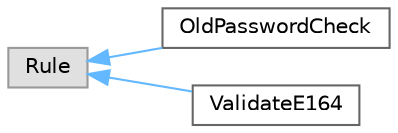 digraph "Graphical Class Hierarchy"
{
 // LATEX_PDF_SIZE
  bgcolor="transparent";
  edge [fontname=Helvetica,fontsize=10,labelfontname=Helvetica,labelfontsize=10];
  node [fontname=Helvetica,fontsize=10,shape=box,height=0.2,width=0.4];
  rankdir="LR";
  Node0 [id="Node000000",label="Rule",height=0.2,width=0.4,color="grey60", fillcolor="#E0E0E0", style="filled",tooltip=" "];
  Node0 -> Node1 [id="edge424_Node000000_Node000001",dir="back",color="steelblue1",style="solid",tooltip=" "];
  Node1 [id="Node000001",label="OldPasswordCheck",height=0.2,width=0.4,color="grey40", fillcolor="white", style="filled",URL="$class_app_1_1_rules_1_1_old_password_check.html",tooltip=" "];
  Node0 -> Node2 [id="edge425_Node000000_Node000002",dir="back",color="steelblue1",style="solid",tooltip=" "];
  Node2 [id="Node000002",label="ValidateE164",height=0.2,width=0.4,color="grey40", fillcolor="white", style="filled",URL="$class_app_1_1_rules_1_1_validate_e164.html",tooltip=" "];
}
